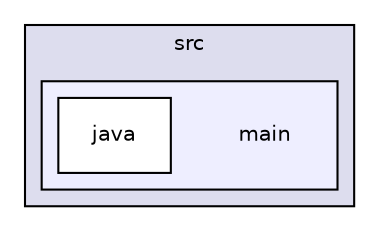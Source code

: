 digraph "src/main" {
  compound=true
  node [ fontsize="10", fontname="Helvetica"];
  edge [ labelfontsize="10", labelfontname="Helvetica"];
  subgraph clusterdir_68267d1309a1af8e8297ef4c3efbcdba {
    graph [ bgcolor="#ddddee", pencolor="black", label="src" fontname="Helvetica", fontsize="10", URL="dir_68267d1309a1af8e8297ef4c3efbcdba.html"]
  subgraph clusterdir_5eb159725f84c66aafd839904a4acdd0 {
    graph [ bgcolor="#eeeeff", pencolor="black", label="" URL="dir_5eb159725f84c66aafd839904a4acdd0.html"];
    dir_5eb159725f84c66aafd839904a4acdd0 [shape=plaintext label="main"];
    dir_fd3f6763802dee1ad875f6c80eac0bda [shape=box label="java" color="black" fillcolor="white" style="filled" URL="dir_fd3f6763802dee1ad875f6c80eac0bda.html"];
  }
  }
}
